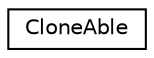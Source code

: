digraph "Graphical Class Hierarchy"
{
  edge [fontname="Helvetica",fontsize="10",labelfontname="Helvetica",labelfontsize="10"];
  node [fontname="Helvetica",fontsize="10",shape=record];
  rankdir="LR";
  Node0 [label="CloneAble",height=0.2,width=0.4,color="black", fillcolor="white", style="filled",URL="$classCloneAble.html"];
}

